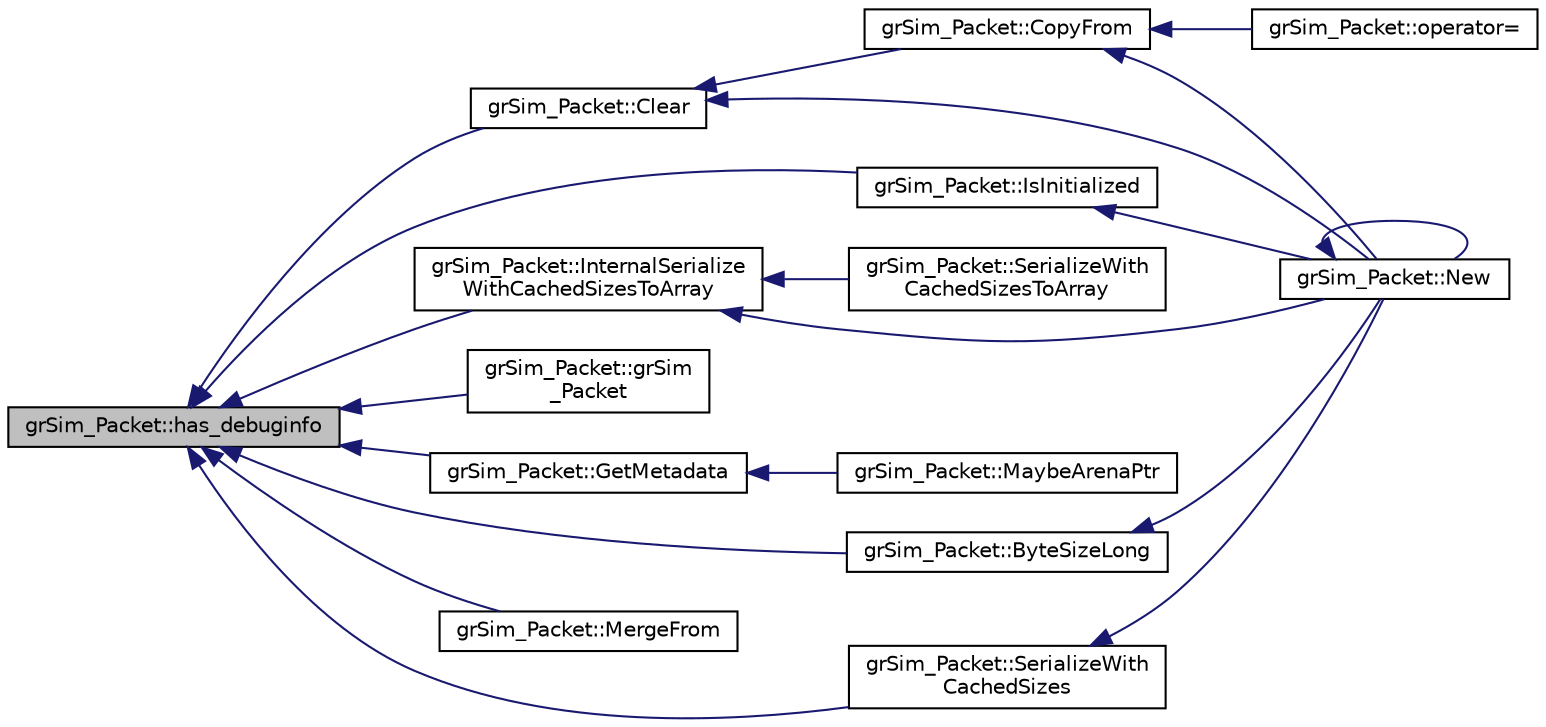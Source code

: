 digraph "grSim_Packet::has_debuginfo"
{
 // INTERACTIVE_SVG=YES
  edge [fontname="Helvetica",fontsize="10",labelfontname="Helvetica",labelfontsize="10"];
  node [fontname="Helvetica",fontsize="10",shape=record];
  rankdir="LR";
  Node1 [label="grSim_Packet::has_debuginfo",height=0.2,width=0.4,color="black", fillcolor="grey75", style="filled", fontcolor="black"];
  Node1 -> Node2 [dir="back",color="midnightblue",fontsize="10",style="solid",fontname="Helvetica"];
  Node2 [label="grSim_Packet::ByteSizeLong",height=0.2,width=0.4,color="black", fillcolor="white", style="filled",URL="$d3/db5/classgr_sim___packet.html#afc88963cb60a7b6f83f09d2ec10f4229"];
  Node2 -> Node3 [dir="back",color="midnightblue",fontsize="10",style="solid",fontname="Helvetica"];
  Node3 [label="grSim_Packet::New",height=0.2,width=0.4,color="black", fillcolor="white", style="filled",URL="$d3/db5/classgr_sim___packet.html#a31e29a827a331a0785441fc5d3f05fa8"];
  Node3 -> Node3 [dir="back",color="midnightblue",fontsize="10",style="solid",fontname="Helvetica"];
  Node1 -> Node4 [dir="back",color="midnightblue",fontsize="10",style="solid",fontname="Helvetica"];
  Node4 [label="grSim_Packet::Clear",height=0.2,width=0.4,color="black", fillcolor="white", style="filled",URL="$d3/db5/classgr_sim___packet.html#a2a2ea61d89f82edc1c0ecc21f52d9841"];
  Node4 -> Node5 [dir="back",color="midnightblue",fontsize="10",style="solid",fontname="Helvetica"];
  Node5 [label="grSim_Packet::CopyFrom",height=0.2,width=0.4,color="black", fillcolor="white", style="filled",URL="$d3/db5/classgr_sim___packet.html#accc7b4a6581ca9ed7bfef2822be5005c"];
  Node5 -> Node3 [dir="back",color="midnightblue",fontsize="10",style="solid",fontname="Helvetica"];
  Node5 -> Node6 [dir="back",color="midnightblue",fontsize="10",style="solid",fontname="Helvetica"];
  Node6 [label="grSim_Packet::operator=",height=0.2,width=0.4,color="black", fillcolor="white", style="filled",URL="$d3/db5/classgr_sim___packet.html#a8bcb4039087f9682a701b65cd1db0349"];
  Node4 -> Node3 [dir="back",color="midnightblue",fontsize="10",style="solid",fontname="Helvetica"];
  Node1 -> Node7 [dir="back",color="midnightblue",fontsize="10",style="solid",fontname="Helvetica"];
  Node7 [label="grSim_Packet::GetMetadata",height=0.2,width=0.4,color="black", fillcolor="white", style="filled",URL="$d3/db5/classgr_sim___packet.html#a3408db4788627de262ea584aaac1626d"];
  Node7 -> Node8 [dir="back",color="midnightblue",fontsize="10",style="solid",fontname="Helvetica"];
  Node8 [label="grSim_Packet::MaybeArenaPtr",height=0.2,width=0.4,color="black", fillcolor="white", style="filled",URL="$d3/db5/classgr_sim___packet.html#a1586f89f68f4f71677b65fa6b9dcb944"];
  Node1 -> Node9 [dir="back",color="midnightblue",fontsize="10",style="solid",fontname="Helvetica"];
  Node9 [label="grSim_Packet::grSim\l_Packet",height=0.2,width=0.4,color="black", fillcolor="white", style="filled",URL="$d3/db5/classgr_sim___packet.html#aa3341d66e0fe68779510227eae8849c3"];
  Node1 -> Node10 [dir="back",color="midnightblue",fontsize="10",style="solid",fontname="Helvetica"];
  Node10 [label="grSim_Packet::InternalSerialize\lWithCachedSizesToArray",height=0.2,width=0.4,color="black", fillcolor="white", style="filled",URL="$d3/db5/classgr_sim___packet.html#a0f6cf923d869e7a11d9f6e22076e4e32"];
  Node10 -> Node3 [dir="back",color="midnightblue",fontsize="10",style="solid",fontname="Helvetica"];
  Node10 -> Node11 [dir="back",color="midnightblue",fontsize="10",style="solid",fontname="Helvetica"];
  Node11 [label="grSim_Packet::SerializeWith\lCachedSizesToArray",height=0.2,width=0.4,color="black", fillcolor="white", style="filled",URL="$d3/db5/classgr_sim___packet.html#a3cf6ef17425c4472285d1adf9e7c1e9b"];
  Node1 -> Node12 [dir="back",color="midnightblue",fontsize="10",style="solid",fontname="Helvetica"];
  Node12 [label="grSim_Packet::IsInitialized",height=0.2,width=0.4,color="black", fillcolor="white", style="filled",URL="$d3/db5/classgr_sim___packet.html#ae187373695aaa35714240dc655361308"];
  Node12 -> Node3 [dir="back",color="midnightblue",fontsize="10",style="solid",fontname="Helvetica"];
  Node1 -> Node13 [dir="back",color="midnightblue",fontsize="10",style="solid",fontname="Helvetica"];
  Node13 [label="grSim_Packet::MergeFrom",height=0.2,width=0.4,color="black", fillcolor="white", style="filled",URL="$d3/db5/classgr_sim___packet.html#afea6fd2ec641810f732f20dfdfb610dd"];
  Node1 -> Node14 [dir="back",color="midnightblue",fontsize="10",style="solid",fontname="Helvetica"];
  Node14 [label="grSim_Packet::SerializeWith\lCachedSizes",height=0.2,width=0.4,color="black", fillcolor="white", style="filled",URL="$d3/db5/classgr_sim___packet.html#a0a3ddb178c6003ee4d0ff28f4f8f47a4"];
  Node14 -> Node3 [dir="back",color="midnightblue",fontsize="10",style="solid",fontname="Helvetica"];
}
